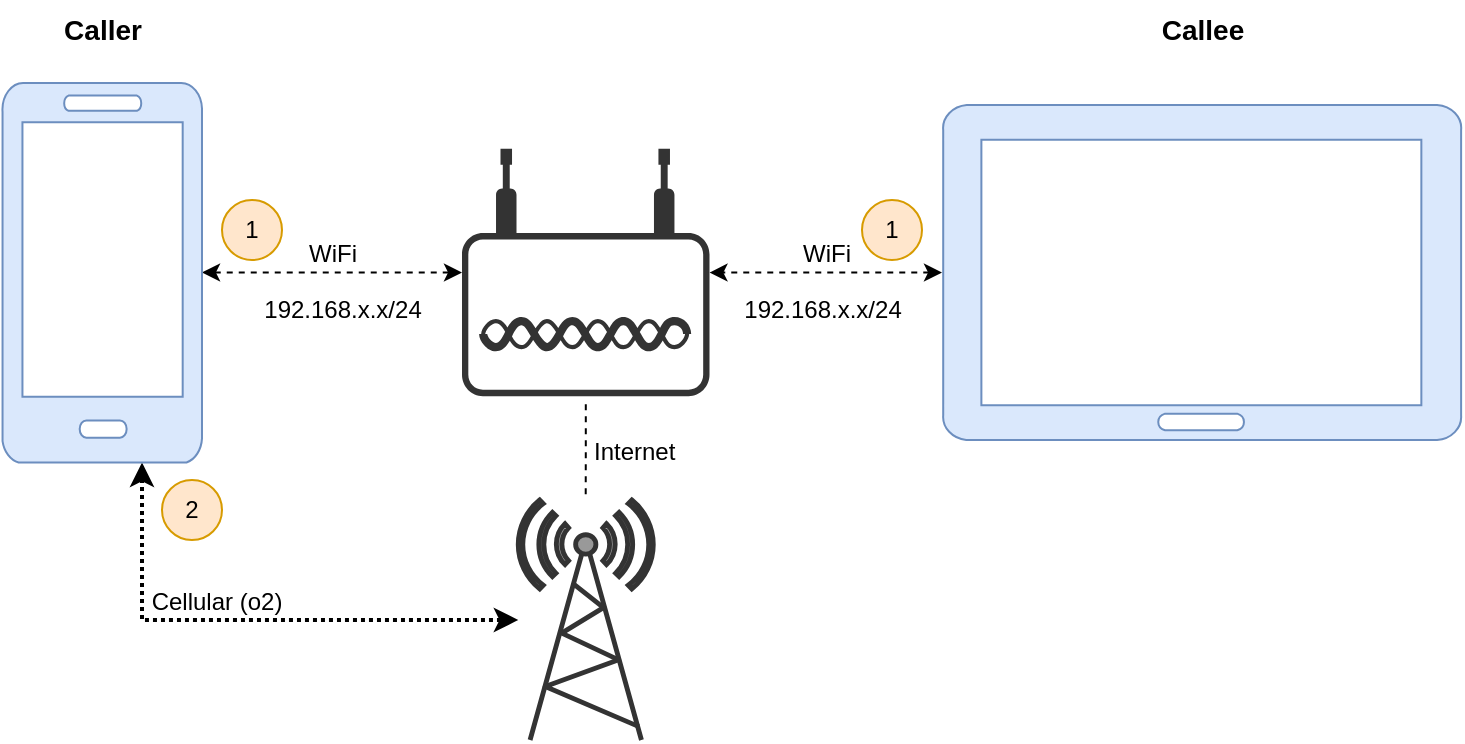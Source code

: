 <mxfile version="24.4.8" type="device">
  <diagram name="Page-1" id="OvJ4NOS_wfpauqBePxoQ">
    <mxGraphModel dx="1342" dy="795" grid="1" gridSize="10" guides="1" tooltips="1" connect="1" arrows="1" fold="1" page="1" pageScale="1" pageWidth="850" pageHeight="1100" math="0" shadow="0">
      <root>
        <mxCell id="0" />
        <mxCell id="1" parent="0" />
        <mxCell id="7sC7Jb2MplW1kqRXL3UO-3" value="Cellular (o2)" style="edgeStyle=orthogonalEdgeStyle;rounded=0;orthogonalLoop=1;jettySize=auto;html=1;dashed=1;dashPattern=1 1;strokeWidth=2;startArrow=classic;startFill=1;verticalAlign=bottom;fontSize=12;" edge="1" parent="1" source="wngPomvyPUQJbeQMflz5-2" target="wngPomvyPUQJbeQMflz5-7">
          <mxGeometry x="-0.136" relative="1" as="geometry">
            <Array as="points">
              <mxPoint x="160" y="320" />
            </Array>
            <mxPoint as="offset" />
          </mxGeometry>
        </mxCell>
        <mxCell id="7sC7Jb2MplW1kqRXL3UO-4" value="WiFi" style="edgeStyle=orthogonalEdgeStyle;rounded=0;orthogonalLoop=1;jettySize=auto;html=1;dashed=1;startArrow=classic;startFill=1;verticalAlign=bottom;fontSize=12;" edge="1" parent="1" source="wngPomvyPUQJbeQMflz5-2" target="wngPomvyPUQJbeQMflz5-5">
          <mxGeometry relative="1" as="geometry" />
        </mxCell>
        <mxCell id="wngPomvyPUQJbeQMflz5-2" value="" style="verticalLabelPosition=bottom;html=1;verticalAlign=top;align=center;strokeColor=#6c8ebf;fillColor=#dae8fc;shape=mxgraph.azure.mobile;pointerEvents=1;" parent="1" vertex="1">
          <mxGeometry x="90" y="51.25" width="100" height="190" as="geometry" />
        </mxCell>
        <mxCell id="7sC7Jb2MplW1kqRXL3UO-5" value="WiFi" style="edgeStyle=orthogonalEdgeStyle;rounded=0;orthogonalLoop=1;jettySize=auto;html=1;startArrow=classic;startFill=1;dashed=1;verticalAlign=bottom;fontSize=12;" edge="1" parent="1" source="wngPomvyPUQJbeQMflz5-3" target="wngPomvyPUQJbeQMflz5-5">
          <mxGeometry relative="1" as="geometry" />
        </mxCell>
        <mxCell id="wngPomvyPUQJbeQMflz5-3" value="" style="verticalLabelPosition=bottom;html=1;verticalAlign=top;align=center;strokeColor=#6c8ebf;fillColor=#dae8fc;shape=mxgraph.azure.tablet;pointerEvents=1;" parent="1" vertex="1">
          <mxGeometry x="560" y="62.5" width="260" height="167.5" as="geometry" />
        </mxCell>
        <mxCell id="7sC7Jb2MplW1kqRXL3UO-11" value="Internet" style="edgeStyle=orthogonalEdgeStyle;rounded=0;orthogonalLoop=1;jettySize=auto;html=1;startArrow=none;startFill=0;dashed=1;endArrow=none;endFill=0;targetPerimeterSpacing=0;sourcePerimeterSpacing=4;fontSize=12;labelPosition=right;verticalLabelPosition=middle;align=left;verticalAlign=middle;spacingLeft=2;" edge="1" parent="1" source="wngPomvyPUQJbeQMflz5-5" target="wngPomvyPUQJbeQMflz5-7">
          <mxGeometry relative="1" as="geometry" />
        </mxCell>
        <mxCell id="wngPomvyPUQJbeQMflz5-5" value="" style="points=[[0.03,0.36,0],[0.18,0,0],[0.5,0.34,0],[0.82,0,0],[0.97,0.36,0],[1,0.67,0],[0.975,0.975,0],[0.5,1,0],[0.025,0.975,0],[0,0.67,0]];verticalLabelPosition=bottom;sketch=0;html=1;verticalAlign=top;aspect=fixed;align=center;pointerEvents=1;shape=mxgraph.cisco19.wireless_access_point;fillColor=#333333;strokeColor=none;" parent="1" vertex="1">
          <mxGeometry x="320" y="84.38" width="123.75" height="123.75" as="geometry" />
        </mxCell>
        <mxCell id="wngPomvyPUQJbeQMflz5-7" value="" style="fontColor=#0066CC;verticalAlign=top;verticalLabelPosition=bottom;labelPosition=center;align=center;html=1;outlineConnect=0;fillColor=#999999;strokeColor=#333333;gradientColor=none;gradientDirection=north;strokeWidth=2;shape=mxgraph.networks.radio_tower;" parent="1" vertex="1">
          <mxGeometry x="348.13" y="260" width="67.5" height="120" as="geometry" />
        </mxCell>
        <mxCell id="7sC7Jb2MplW1kqRXL3UO-1" value="Caller" style="text;html=1;align=center;verticalAlign=middle;resizable=0;points=[];autosize=1;strokeColor=none;fillColor=none;fontStyle=1;fontSize=14;" vertex="1" parent="1">
          <mxGeometry x="110" y="10" width="60" height="30" as="geometry" />
        </mxCell>
        <mxCell id="7sC7Jb2MplW1kqRXL3UO-2" value="Callee" style="text;html=1;align=center;verticalAlign=middle;resizable=0;points=[];autosize=1;strokeColor=none;fillColor=none;fontStyle=1;fontSize=14;" vertex="1" parent="1">
          <mxGeometry x="660" y="10" width="60" height="30" as="geometry" />
        </mxCell>
        <mxCell id="7sC7Jb2MplW1kqRXL3UO-6" value="192.168.x.x/24" style="text;html=1;align=center;verticalAlign=middle;resizable=0;points=[];autosize=1;strokeColor=none;fillColor=none;" vertex="1" parent="1">
          <mxGeometry x="210" y="150" width="100" height="30" as="geometry" />
        </mxCell>
        <mxCell id="7sC7Jb2MplW1kqRXL3UO-7" value="192.168.x.x/24" style="text;html=1;align=center;verticalAlign=middle;resizable=0;points=[];autosize=1;strokeColor=none;fillColor=none;" vertex="1" parent="1">
          <mxGeometry x="450" y="150" width="100" height="30" as="geometry" />
        </mxCell>
        <mxCell id="7sC7Jb2MplW1kqRXL3UO-8" value="1" style="ellipse;whiteSpace=wrap;html=1;fillColor=#ffe6cc;strokeColor=#d79b00;" vertex="1" parent="1">
          <mxGeometry x="200" y="110" width="30" height="30" as="geometry" />
        </mxCell>
        <mxCell id="7sC7Jb2MplW1kqRXL3UO-9" value="1" style="ellipse;whiteSpace=wrap;html=1;fillColor=#ffe6cc;strokeColor=#d79b00;" vertex="1" parent="1">
          <mxGeometry x="520" y="110" width="30" height="30" as="geometry" />
        </mxCell>
        <mxCell id="7sC7Jb2MplW1kqRXL3UO-10" value="2" style="ellipse;whiteSpace=wrap;html=1;fillColor=#ffe6cc;strokeColor=#d79b00;" vertex="1" parent="1">
          <mxGeometry x="170" y="250" width="30" height="30" as="geometry" />
        </mxCell>
      </root>
    </mxGraphModel>
  </diagram>
</mxfile>
